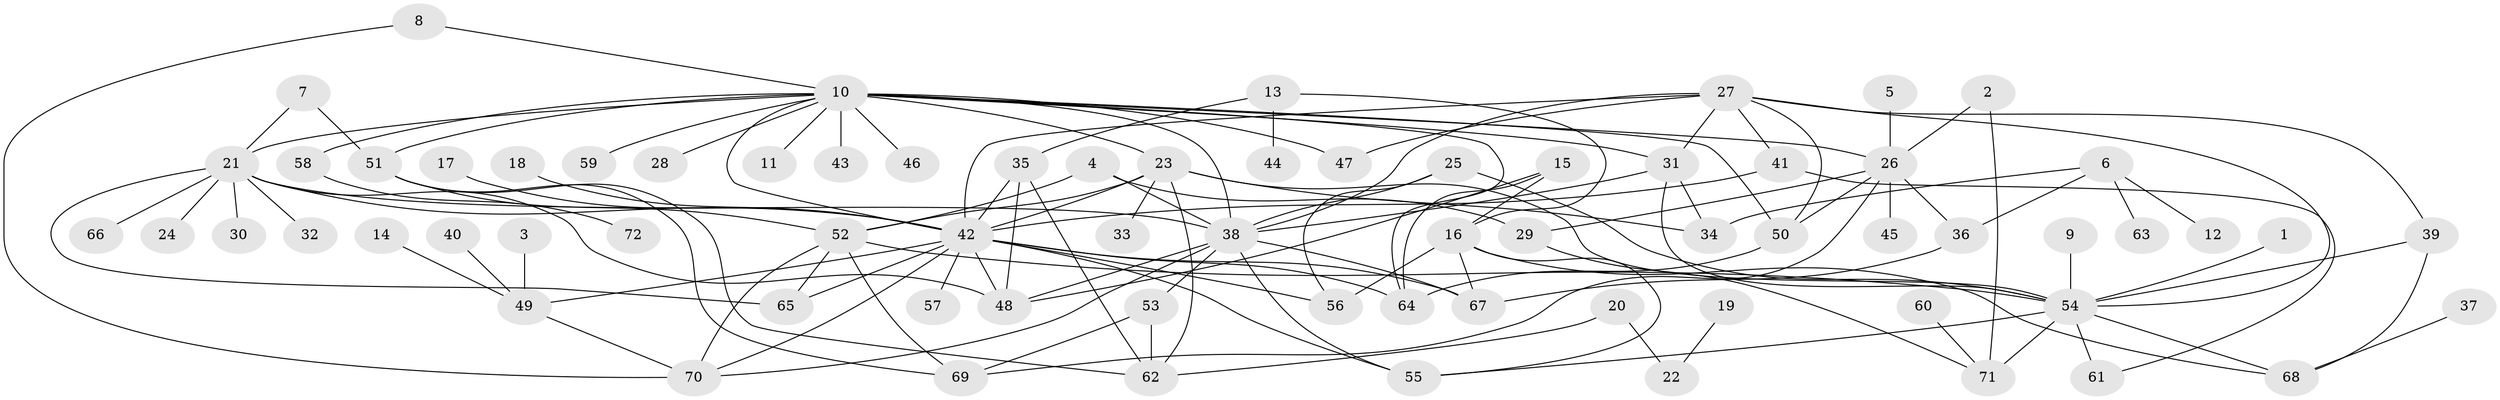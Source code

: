 // original degree distribution, {8: 0.013986013986013986, 23: 0.006993006993006993, 7: 0.03496503496503497, 14: 0.013986013986013986, 4: 0.04895104895104895, 2: 0.23776223776223776, 19: 0.006993006993006993, 10: 0.013986013986013986, 3: 0.15384615384615385, 6: 0.013986013986013986, 5: 0.04895104895104895, 1: 0.40559440559440557}
// Generated by graph-tools (version 1.1) at 2025/01/03/09/25 03:01:50]
// undirected, 72 vertices, 124 edges
graph export_dot {
graph [start="1"]
  node [color=gray90,style=filled];
  1;
  2;
  3;
  4;
  5;
  6;
  7;
  8;
  9;
  10;
  11;
  12;
  13;
  14;
  15;
  16;
  17;
  18;
  19;
  20;
  21;
  22;
  23;
  24;
  25;
  26;
  27;
  28;
  29;
  30;
  31;
  32;
  33;
  34;
  35;
  36;
  37;
  38;
  39;
  40;
  41;
  42;
  43;
  44;
  45;
  46;
  47;
  48;
  49;
  50;
  51;
  52;
  53;
  54;
  55;
  56;
  57;
  58;
  59;
  60;
  61;
  62;
  63;
  64;
  65;
  66;
  67;
  68;
  69;
  70;
  71;
  72;
  1 -- 54 [weight=1.0];
  2 -- 26 [weight=1.0];
  2 -- 71 [weight=1.0];
  3 -- 49 [weight=1.0];
  4 -- 29 [weight=1.0];
  4 -- 38 [weight=1.0];
  4 -- 52 [weight=1.0];
  5 -- 26 [weight=1.0];
  6 -- 12 [weight=1.0];
  6 -- 34 [weight=1.0];
  6 -- 36 [weight=1.0];
  6 -- 63 [weight=1.0];
  7 -- 21 [weight=1.0];
  7 -- 51 [weight=1.0];
  8 -- 10 [weight=1.0];
  8 -- 70 [weight=1.0];
  9 -- 54 [weight=1.0];
  10 -- 11 [weight=1.0];
  10 -- 21 [weight=1.0];
  10 -- 23 [weight=1.0];
  10 -- 26 [weight=1.0];
  10 -- 28 [weight=1.0];
  10 -- 31 [weight=1.0];
  10 -- 38 [weight=1.0];
  10 -- 42 [weight=1.0];
  10 -- 43 [weight=1.0];
  10 -- 46 [weight=1.0];
  10 -- 47 [weight=1.0];
  10 -- 50 [weight=1.0];
  10 -- 51 [weight=1.0];
  10 -- 58 [weight=1.0];
  10 -- 59 [weight=1.0];
  10 -- 64 [weight=1.0];
  13 -- 16 [weight=1.0];
  13 -- 35 [weight=1.0];
  13 -- 44 [weight=1.0];
  14 -- 49 [weight=1.0];
  15 -- 16 [weight=1.0];
  15 -- 48 [weight=1.0];
  15 -- 64 [weight=1.0];
  16 -- 55 [weight=1.0];
  16 -- 56 [weight=1.0];
  16 -- 67 [weight=1.0];
  16 -- 68 [weight=1.0];
  17 -- 42 [weight=1.0];
  18 -- 42 [weight=1.0];
  19 -- 22 [weight=1.0];
  20 -- 22 [weight=1.0];
  20 -- 62 [weight=1.0];
  21 -- 24 [weight=1.0];
  21 -- 30 [weight=1.0];
  21 -- 32 [weight=1.0];
  21 -- 38 [weight=2.0];
  21 -- 42 [weight=1.0];
  21 -- 48 [weight=2.0];
  21 -- 65 [weight=1.0];
  21 -- 66 [weight=1.0];
  23 -- 33 [weight=1.0];
  23 -- 34 [weight=1.0];
  23 -- 42 [weight=2.0];
  23 -- 52 [weight=1.0];
  23 -- 54 [weight=1.0];
  23 -- 62 [weight=1.0];
  25 -- 38 [weight=1.0];
  25 -- 54 [weight=1.0];
  25 -- 56 [weight=1.0];
  26 -- 29 [weight=1.0];
  26 -- 36 [weight=1.0];
  26 -- 45 [weight=1.0];
  26 -- 50 [weight=1.0];
  26 -- 69 [weight=1.0];
  27 -- 31 [weight=1.0];
  27 -- 38 [weight=1.0];
  27 -- 39 [weight=1.0];
  27 -- 41 [weight=1.0];
  27 -- 42 [weight=1.0];
  27 -- 47 [weight=1.0];
  27 -- 50 [weight=1.0];
  27 -- 54 [weight=1.0];
  29 -- 71 [weight=1.0];
  31 -- 34 [weight=1.0];
  31 -- 38 [weight=1.0];
  31 -- 54 [weight=1.0];
  35 -- 42 [weight=1.0];
  35 -- 48 [weight=1.0];
  35 -- 62 [weight=1.0];
  36 -- 67 [weight=1.0];
  37 -- 68 [weight=1.0];
  38 -- 48 [weight=1.0];
  38 -- 53 [weight=1.0];
  38 -- 55 [weight=1.0];
  38 -- 67 [weight=1.0];
  38 -- 70 [weight=1.0];
  39 -- 54 [weight=1.0];
  39 -- 68 [weight=1.0];
  40 -- 49 [weight=1.0];
  41 -- 42 [weight=2.0];
  41 -- 61 [weight=1.0];
  42 -- 48 [weight=1.0];
  42 -- 49 [weight=1.0];
  42 -- 55 [weight=1.0];
  42 -- 56 [weight=1.0];
  42 -- 57 [weight=1.0];
  42 -- 64 [weight=1.0];
  42 -- 65 [weight=1.0];
  42 -- 67 [weight=1.0];
  42 -- 70 [weight=1.0];
  49 -- 70 [weight=1.0];
  50 -- 64 [weight=1.0];
  51 -- 52 [weight=1.0];
  51 -- 62 [weight=1.0];
  51 -- 69 [weight=1.0];
  52 -- 54 [weight=1.0];
  52 -- 65 [weight=1.0];
  52 -- 69 [weight=1.0];
  52 -- 70 [weight=1.0];
  53 -- 62 [weight=1.0];
  53 -- 69 [weight=1.0];
  54 -- 55 [weight=1.0];
  54 -- 61 [weight=1.0];
  54 -- 68 [weight=1.0];
  54 -- 71 [weight=1.0];
  58 -- 72 [weight=1.0];
  60 -- 71 [weight=1.0];
}
